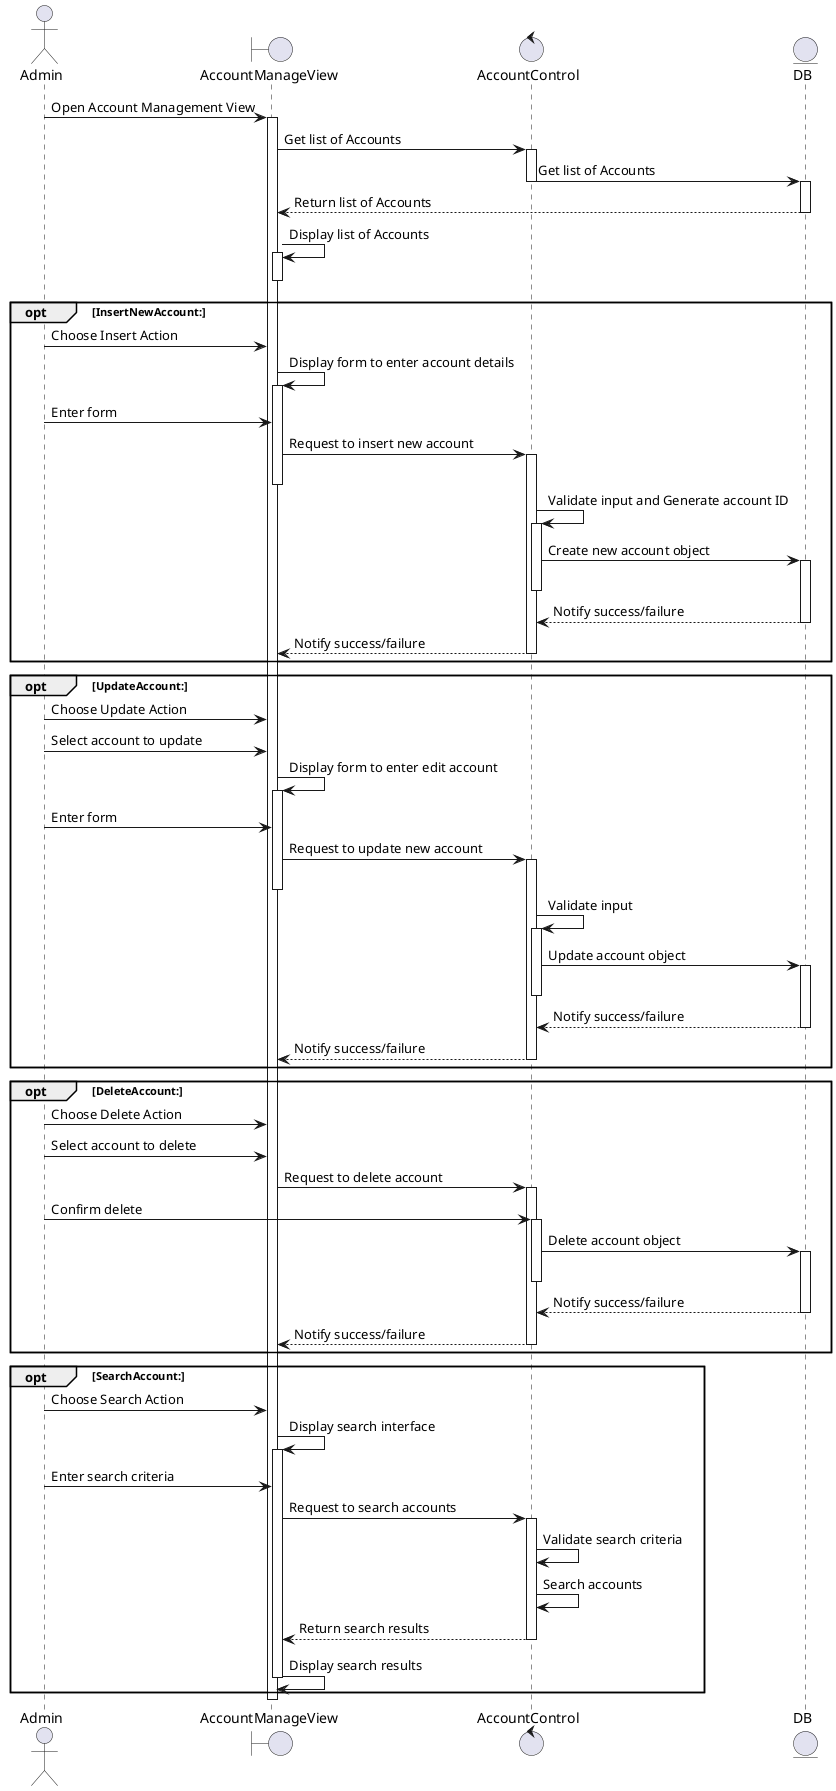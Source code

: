 @startuml 
actor Admin 
boundary AccountManageView 
control AccountControl
entity DB 

Admin -> AccountManageView: Open Account Management View
activate AccountManageView 
AccountManageView -> AccountControl : Get list of Accounts
activate AccountControl 
AccountControl -> DB: Get list of Accounts
deactivate AccountControl
activate DB
DB --> AccountManageView: Return list of Accounts
deactivate DB
AccountManageView -> AccountManageView: Display list of Accounts
activate AccountManageView 
deactivate AccountManageView 

opt InsertNewAccount:
    Admin -> AccountManageView: Choose Insert Action
    AccountManageView -> AccountManageView: Display form to enter account details
    activate AccountManageView
    Admin-> AccountManageView : Enter form
    AccountManageView -> AccountControl: Request to insert new account
    activate AccountControl    
    deactivate AccountManageView
    AccountControl -> AccountControl: Validate input and Generate account ID
    activate AccountControl
    AccountControl -> DB: Create new account object
    activate DB
    deactivate AccountControl
    DB--> AccountControl : Notify success/failure
    deactivate DB
    AccountControl --> AccountManageView: Notify success/failure
    deactivate AccountControl
end   

opt UpdateAccount:
    Admin -> AccountManageView: Choose Update Action
    Admin -> AccountManageView: Select account to update
    AccountManageView -> AccountManageView: Display form to enter edit account
    activate AccountManageView
    Admin-> AccountManageView : Enter form
    AccountManageView -> AccountControl: Request to update new account
    activate AccountControl    
    deactivate AccountManageView
    AccountControl -> AccountControl: Validate input
    activate AccountControl
    AccountControl -> DB: Update account object
    activate DB
    deactivate AccountControl
    DB--> AccountControl : Notify success/failure
    deactivate DB
    AccountControl --> AccountManageView: Notify success/failure
    deactivate AccountControl
end  

opt DeleteAccount:
    Admin -> AccountManageView: Choose Delete Action
    Admin -> AccountManageView: Select account to delete
    AccountManageView -> AccountControl: Request to delete account
    activate AccountControl    
    Admin -> AccountControl: Confirm delete
    activate AccountControl
    AccountControl -> DB: Delete account object
    activate DB
    deactivate AccountControl
    DB--> AccountControl : Notify success/failure
    deactivate DB
    AccountControl --> AccountManageView: Notify success/failure
    deactivate AccountControl
end  

opt SearchAccount:
    Admin -> AccountManageView: Choose Search Action
    AccountManageView -> AccountManageView: Display search interface
    activate AccountManageView 
    Admin -> AccountManageView: Enter search criteria
    AccountManageView -> AccountControl: Request to search accounts
    activate AccountControl
    AccountControl -> AccountControl: Validate search criteria
    AccountControl -> AccountControl: Search accounts
    AccountControl --> AccountManageView: Return search results
    deactivate AccountControl
    AccountManageView -> AccountManageView: Display search results
    deactivate AccountManageView 
end
   deactivate AccountManageView 
@enduml